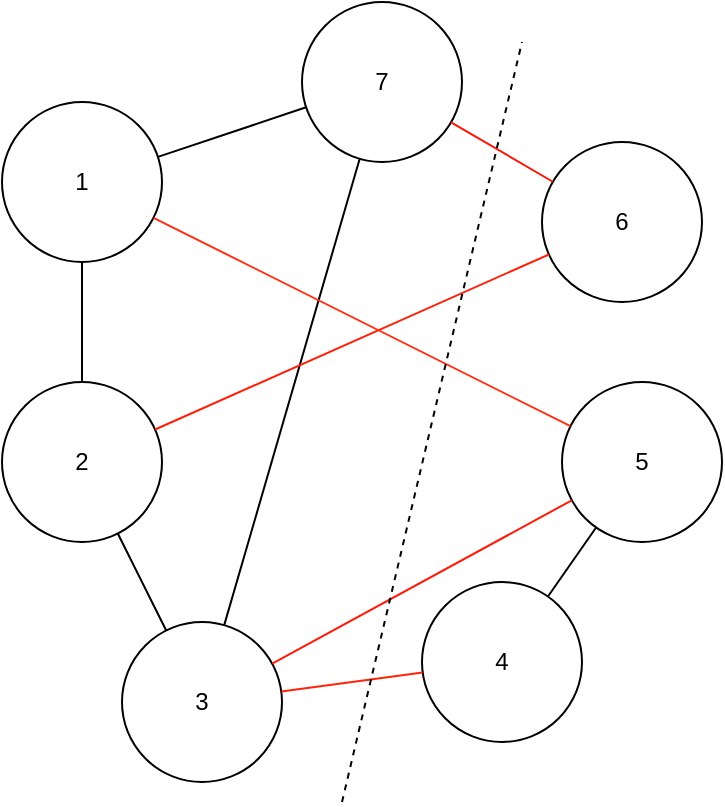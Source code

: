 <mxfile version="10.6.9" type="device"><diagram id="GJ6Snl56EbnonxFzFIh9" name="Page-1"><mxGraphModel dx="998" dy="467" grid="1" gridSize="10" guides="1" tooltips="1" connect="1" arrows="1" fold="1" page="1" pageScale="1" pageWidth="827" pageHeight="1169" math="0" shadow="0"><root><mxCell id="0"/><mxCell id="1" parent="0"/><mxCell id="sh-wv4pLClDloAq8DLq2-1" value="1" style="ellipse;whiteSpace=wrap;html=1;aspect=fixed;" vertex="1" parent="1"><mxGeometry x="150" y="80" width="80" height="80" as="geometry"/></mxCell><mxCell id="sh-wv4pLClDloAq8DLq2-2" value="2" style="ellipse;whiteSpace=wrap;html=1;aspect=fixed;" vertex="1" parent="1"><mxGeometry x="150" y="220" width="80" height="80" as="geometry"/></mxCell><mxCell id="sh-wv4pLClDloAq8DLq2-3" value="3" style="ellipse;whiteSpace=wrap;html=1;aspect=fixed;" vertex="1" parent="1"><mxGeometry x="210" y="340" width="80" height="80" as="geometry"/></mxCell><mxCell id="sh-wv4pLClDloAq8DLq2-4" value="4" style="ellipse;whiteSpace=wrap;html=1;aspect=fixed;" vertex="1" parent="1"><mxGeometry x="360" y="320" width="80" height="80" as="geometry"/></mxCell><mxCell id="sh-wv4pLClDloAq8DLq2-5" value="6" style="ellipse;whiteSpace=wrap;html=1;aspect=fixed;" vertex="1" parent="1"><mxGeometry x="420" y="100" width="80" height="80" as="geometry"/></mxCell><mxCell id="sh-wv4pLClDloAq8DLq2-6" value="5" style="ellipse;whiteSpace=wrap;html=1;aspect=fixed;" vertex="1" parent="1"><mxGeometry x="430" y="220" width="80" height="80" as="geometry"/></mxCell><mxCell id="sh-wv4pLClDloAq8DLq2-7" value="7" style="ellipse;whiteSpace=wrap;html=1;aspect=fixed;" vertex="1" parent="1"><mxGeometry x="300" y="30" width="80" height="80" as="geometry"/></mxCell><mxCell id="sh-wv4pLClDloAq8DLq2-12" value="" style="endArrow=none;html=1;" edge="1" parent="1" source="sh-wv4pLClDloAq8DLq2-2" target="sh-wv4pLClDloAq8DLq2-1"><mxGeometry width="50" height="50" relative="1" as="geometry"><mxPoint x="80" y="230" as="sourcePoint"/><mxPoint x="130" y="180" as="targetPoint"/></mxGeometry></mxCell><mxCell id="sh-wv4pLClDloAq8DLq2-13" value="" style="endArrow=none;html=1;" edge="1" parent="1" source="sh-wv4pLClDloAq8DLq2-3" target="sh-wv4pLClDloAq8DLq2-2"><mxGeometry width="50" height="50" relative="1" as="geometry"><mxPoint x="70" y="410" as="sourcePoint"/><mxPoint x="120" y="360" as="targetPoint"/></mxGeometry></mxCell><mxCell id="sh-wv4pLClDloAq8DLq2-14" value="" style="endArrow=none;html=1;" edge="1" parent="1" source="sh-wv4pLClDloAq8DLq2-1" target="sh-wv4pLClDloAq8DLq2-7"><mxGeometry width="50" height="50" relative="1" as="geometry"><mxPoint x="70" y="200" as="sourcePoint"/><mxPoint x="120" y="150" as="targetPoint"/></mxGeometry></mxCell><mxCell id="sh-wv4pLClDloAq8DLq2-15" value="" style="endArrow=none;html=1;fillColor=#FF0000;strokeColor=#FF230A;" edge="1" parent="1" source="sh-wv4pLClDloAq8DLq2-3" target="sh-wv4pLClDloAq8DLq2-4"><mxGeometry width="50" height="50" relative="1" as="geometry"><mxPoint x="80" y="370" as="sourcePoint"/><mxPoint x="130" y="320" as="targetPoint"/></mxGeometry></mxCell><mxCell id="sh-wv4pLClDloAq8DLq2-16" value="" style="endArrow=none;html=1;" edge="1" parent="1" source="sh-wv4pLClDloAq8DLq2-4" target="sh-wv4pLClDloAq8DLq2-6"><mxGeometry width="50" height="50" relative="1" as="geometry"><mxPoint x="340" y="330" as="sourcePoint"/><mxPoint x="390" y="280" as="targetPoint"/></mxGeometry></mxCell><mxCell id="sh-wv4pLClDloAq8DLq2-17" value="" style="endArrow=none;html=1;strokeColor=#FF1303;" edge="1" parent="1" source="sh-wv4pLClDloAq8DLq2-5" target="sh-wv4pLClDloAq8DLq2-7"><mxGeometry width="50" height="50" relative="1" as="geometry"><mxPoint x="310" y="230" as="sourcePoint"/><mxPoint x="360" y="180" as="targetPoint"/></mxGeometry></mxCell><mxCell id="sh-wv4pLClDloAq8DLq2-18" value="" style="endArrow=none;html=1;" edge="1" parent="1" source="sh-wv4pLClDloAq8DLq2-3" target="sh-wv4pLClDloAq8DLq2-7"><mxGeometry width="50" height="50" relative="1" as="geometry"><mxPoint x="290" y="220" as="sourcePoint"/><mxPoint x="340" y="170" as="targetPoint"/></mxGeometry></mxCell><mxCell id="sh-wv4pLClDloAq8DLq2-19" value="" style="endArrow=none;html=1;strokeColor=#FF2008;" edge="1" parent="1" source="sh-wv4pLClDloAq8DLq2-2" target="sh-wv4pLClDloAq8DLq2-5"><mxGeometry width="50" height="50" relative="1" as="geometry"><mxPoint x="230" y="240" as="sourcePoint"/><mxPoint x="280" y="190" as="targetPoint"/></mxGeometry></mxCell><mxCell id="sh-wv4pLClDloAq8DLq2-20" value="" style="endArrow=none;html=1;strokeColor=#FF2F0F;" edge="1" parent="1" source="sh-wv4pLClDloAq8DLq2-6" target="sh-wv4pLClDloAq8DLq2-1"><mxGeometry width="50" height="50" relative="1" as="geometry"><mxPoint x="260" y="220" as="sourcePoint"/><mxPoint x="310" y="170" as="targetPoint"/></mxGeometry></mxCell><mxCell id="sh-wv4pLClDloAq8DLq2-21" value="" style="endArrow=none;html=1;strokeColor=#FF1B0A;" edge="1" parent="1" source="sh-wv4pLClDloAq8DLq2-3" target="sh-wv4pLClDloAq8DLq2-6"><mxGeometry width="50" height="50" relative="1" as="geometry"><mxPoint x="-20" y="300" as="sourcePoint"/><mxPoint x="30" y="150" as="targetPoint"/></mxGeometry></mxCell><mxCell id="sh-wv4pLClDloAq8DLq2-22" value="" style="endArrow=none;dashed=1;html=1;" edge="1" parent="1"><mxGeometry width="50" height="50" relative="1" as="geometry"><mxPoint x="320" y="430" as="sourcePoint"/><mxPoint x="410" y="50" as="targetPoint"/></mxGeometry></mxCell></root></mxGraphModel></diagram></mxfile>